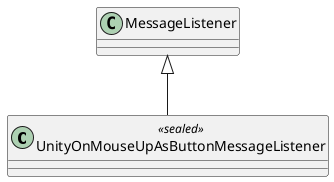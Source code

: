 @startuml
class UnityOnMouseUpAsButtonMessageListener <<sealed>> {
}
MessageListener <|-- UnityOnMouseUpAsButtonMessageListener
@enduml
